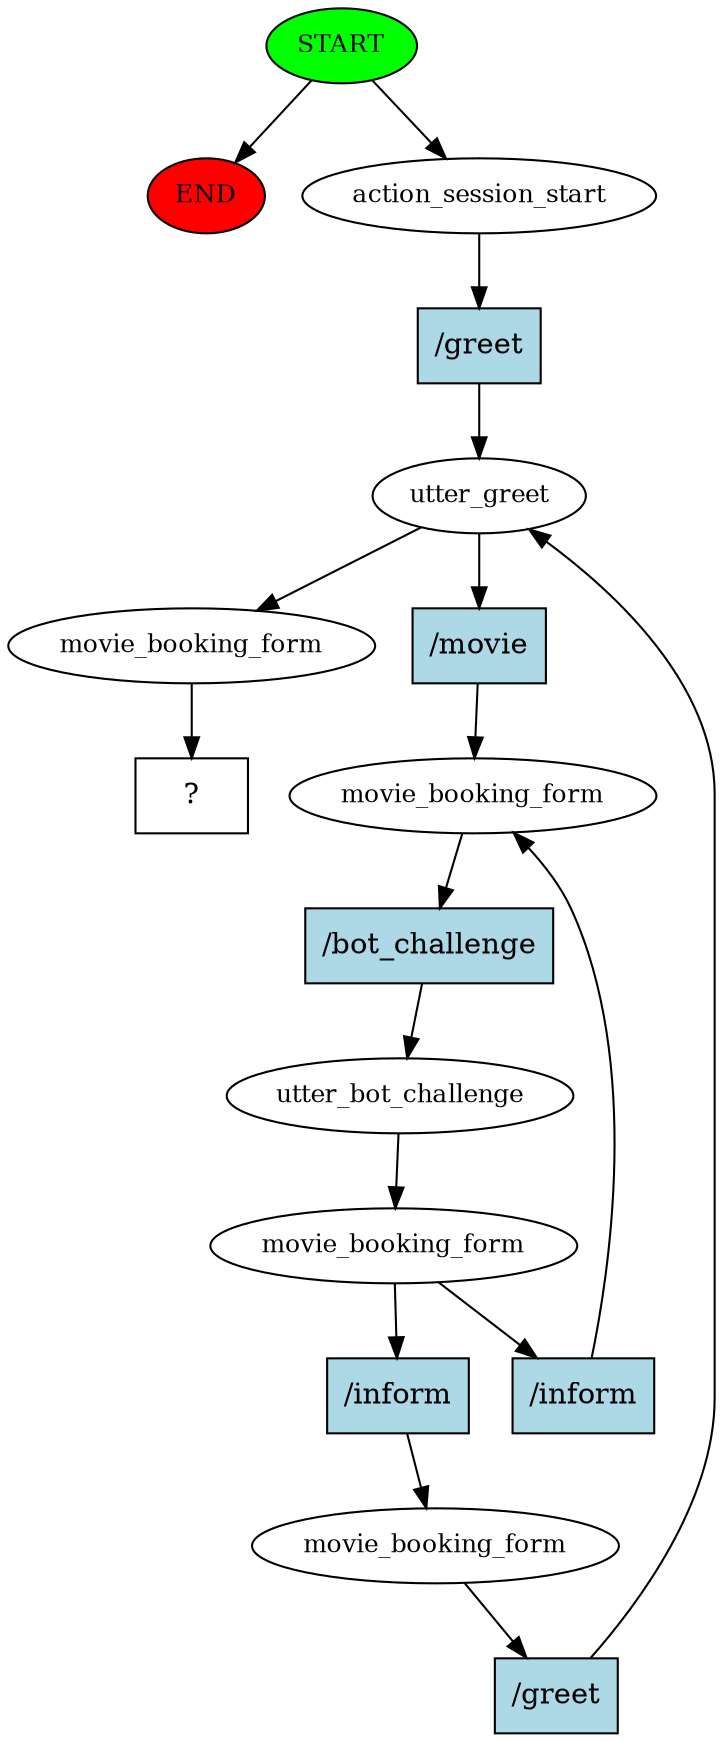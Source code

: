 digraph  {
0 [class="start active", fillcolor=green, fontsize=12, label=START, style=filled];
"-1" [class=end, fillcolor=red, fontsize=12, label=END, style=filled];
1 [class=active, fontsize=12, label=action_session_start];
2 [class=active, fontsize=12, label=utter_greet];
3 [class=active, fontsize=12, label=movie_booking_form];
4 [class=active, fontsize=12, label=utter_bot_challenge];
5 [class=active, fontsize=12, label=movie_booking_form];
9 [class=active, fontsize=12, label=movie_booking_form];
11 [class=active, fontsize=12, label=movie_booking_form];
12 [class="intent dashed active", label="  ?  ", shape=rect];
13 [class="intent active", fillcolor=lightblue, label="/greet", shape=rect, style=filled];
14 [class="intent active", fillcolor=lightblue, label="/movie", shape=rect, style=filled];
15 [class="intent active", fillcolor=lightblue, label="/bot_challenge", shape=rect, style=filled];
16 [class="intent active", fillcolor=lightblue, label="/inform", shape=rect, style=filled];
17 [class="intent active", fillcolor=lightblue, label="/inform", shape=rect, style=filled];
18 [class="intent active", fillcolor=lightblue, label="/greet", shape=rect, style=filled];
0 -> "-1"  [class="", key=NONE, label=""];
0 -> 1  [class=active, key=NONE, label=""];
1 -> 13  [class=active, key=0];
2 -> 11  [class=active, key=NONE, label=""];
2 -> 14  [class=active, key=0];
3 -> 15  [class=active, key=0];
4 -> 5  [class=active, key=NONE, label=""];
5 -> 16  [class=active, key=0];
5 -> 17  [class=active, key=0];
9 -> 18  [class=active, key=0];
11 -> 12  [class=active, key=NONE, label=""];
13 -> 2  [class=active, key=0];
14 -> 3  [class=active, key=0];
15 -> 4  [class=active, key=0];
16 -> 3  [class=active, key=0];
17 -> 9  [class=active, key=0];
18 -> 2  [class=active, key=0];
}
